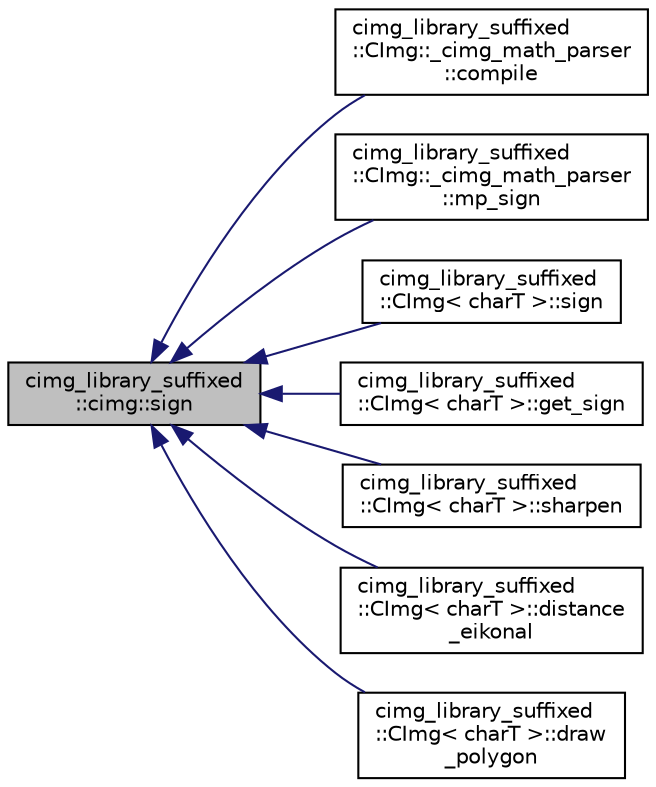 digraph "cimg_library_suffixed::cimg::sign"
{
  edge [fontname="Helvetica",fontsize="10",labelfontname="Helvetica",labelfontsize="10"];
  node [fontname="Helvetica",fontsize="10",shape=record];
  rankdir="LR";
  Node3639 [label="cimg_library_suffixed\l::cimg::sign",height=0.2,width=0.4,color="black", fillcolor="grey75", style="filled", fontcolor="black"];
  Node3639 -> Node3640 [dir="back",color="midnightblue",fontsize="10",style="solid",fontname="Helvetica"];
  Node3640 [label="cimg_library_suffixed\l::CImg::_cimg_math_parser\l::compile",height=0.2,width=0.4,color="black", fillcolor="white", style="filled",URL="$structcimg__library__suffixed_1_1_c_img_1_1__cimg__math__parser.html#a318c44c5d1f4f0114355f37ace87a4ae"];
  Node3639 -> Node3641 [dir="back",color="midnightblue",fontsize="10",style="solid",fontname="Helvetica"];
  Node3641 [label="cimg_library_suffixed\l::CImg::_cimg_math_parser\l::mp_sign",height=0.2,width=0.4,color="black", fillcolor="white", style="filled",URL="$structcimg__library__suffixed_1_1_c_img_1_1__cimg__math__parser.html#aecb20acf2137daa7b1e804a76e386ced"];
  Node3639 -> Node3642 [dir="back",color="midnightblue",fontsize="10",style="solid",fontname="Helvetica"];
  Node3642 [label="cimg_library_suffixed\l::CImg\< charT \>::sign",height=0.2,width=0.4,color="black", fillcolor="white", style="filled",URL="$structcimg__library__suffixed_1_1_c_img.html#ac0690a65c81513ffc96f36985cfa4fd4",tooltip="Compute the sign of each pixel value. "];
  Node3639 -> Node3643 [dir="back",color="midnightblue",fontsize="10",style="solid",fontname="Helvetica"];
  Node3643 [label="cimg_library_suffixed\l::CImg\< charT \>::get_sign",height=0.2,width=0.4,color="black", fillcolor="white", style="filled",URL="$structcimg__library__suffixed_1_1_c_img.html#a370326a6ce24161bc1d82fb32acc9d2b",tooltip="Compute the sign of each pixel value . "];
  Node3639 -> Node3644 [dir="back",color="midnightblue",fontsize="10",style="solid",fontname="Helvetica"];
  Node3644 [label="cimg_library_suffixed\l::CImg\< charT \>::sharpen",height=0.2,width=0.4,color="black", fillcolor="white", style="filled",URL="$structcimg__library__suffixed_1_1_c_img.html#ae884ac4a2168d7411b004a4e8c6869e5",tooltip="Sharpen image. "];
  Node3639 -> Node3645 [dir="back",color="midnightblue",fontsize="10",style="solid",fontname="Helvetica"];
  Node3645 [label="cimg_library_suffixed\l::CImg\< charT \>::distance\l_eikonal",height=0.2,width=0.4,color="black", fillcolor="white", style="filled",URL="$structcimg__library__suffixed_1_1_c_img.html#a5f82947b70ae0c01993cb74563fd4daa",tooltip="Compute distance function to 0-valued isophotes, using the Eikonal PDE. "];
  Node3639 -> Node3646 [dir="back",color="midnightblue",fontsize="10",style="solid",fontname="Helvetica"];
  Node3646 [label="cimg_library_suffixed\l::CImg\< charT \>::draw\l_polygon",height=0.2,width=0.4,color="black", fillcolor="white", style="filled",URL="$structcimg__library__suffixed_1_1_c_img.html#aba5835eafcb8746755d164f3f9d20b81",tooltip="Draw a filled 2d polygon. "];
}
